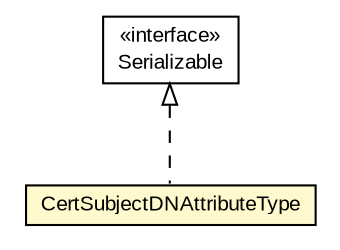 #!/usr/local/bin/dot
#
# Class diagram 
# Generated by UMLGraph version R5_6-24-gf6e263 (http://www.umlgraph.org/)
#

digraph G {
	edge [fontname="arial",fontsize=10,labelfontname="arial",labelfontsize=10];
	node [fontname="arial",fontsize=10,shape=plaintext];
	nodesep=0.25;
	ranksep=0.5;
	// eu.europa.esig.jaxb.tslx.CertSubjectDNAttributeType
	c217655 [label=<<table title="eu.europa.esig.jaxb.tslx.CertSubjectDNAttributeType" border="0" cellborder="1" cellspacing="0" cellpadding="2" port="p" bgcolor="lemonChiffon" href="./CertSubjectDNAttributeType.html">
		<tr><td><table border="0" cellspacing="0" cellpadding="1">
<tr><td align="center" balign="center"> CertSubjectDNAttributeType </td></tr>
		</table></td></tr>
		</table>>, URL="./CertSubjectDNAttributeType.html", fontname="arial", fontcolor="black", fontsize=10.0];
	//eu.europa.esig.jaxb.tslx.CertSubjectDNAttributeType implements java.io.Serializable
	c217907:p -> c217655:p [dir=back,arrowtail=empty,style=dashed];
	// java.io.Serializable
	c217907 [label=<<table title="java.io.Serializable" border="0" cellborder="1" cellspacing="0" cellpadding="2" port="p" href="http://java.sun.com/j2se/1.4.2/docs/api/java/io/Serializable.html">
		<tr><td><table border="0" cellspacing="0" cellpadding="1">
<tr><td align="center" balign="center"> &#171;interface&#187; </td></tr>
<tr><td align="center" balign="center"> Serializable </td></tr>
		</table></td></tr>
		</table>>, URL="http://java.sun.com/j2se/1.4.2/docs/api/java/io/Serializable.html", fontname="arial", fontcolor="black", fontsize=10.0];
}

